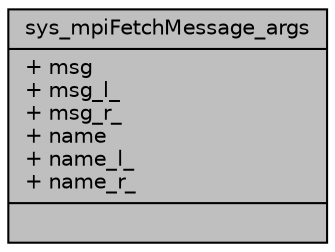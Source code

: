 digraph "sys_mpiFetchMessage_args"
{
 // LATEX_PDF_SIZE
  edge [fontname="Helvetica",fontsize="10",labelfontname="Helvetica",labelfontsize="10"];
  node [fontname="Helvetica",fontsize="10",shape=record];
  Node1 [label="{sys_mpiFetchMessage_args\n|+ msg\l+ msg_l_\l+ msg_r_\l+ name\l+ name_l_\l+ name_r_\l|}",height=0.2,width=0.4,color="black", fillcolor="grey75", style="filled", fontcolor="black",tooltip=" "];
}

